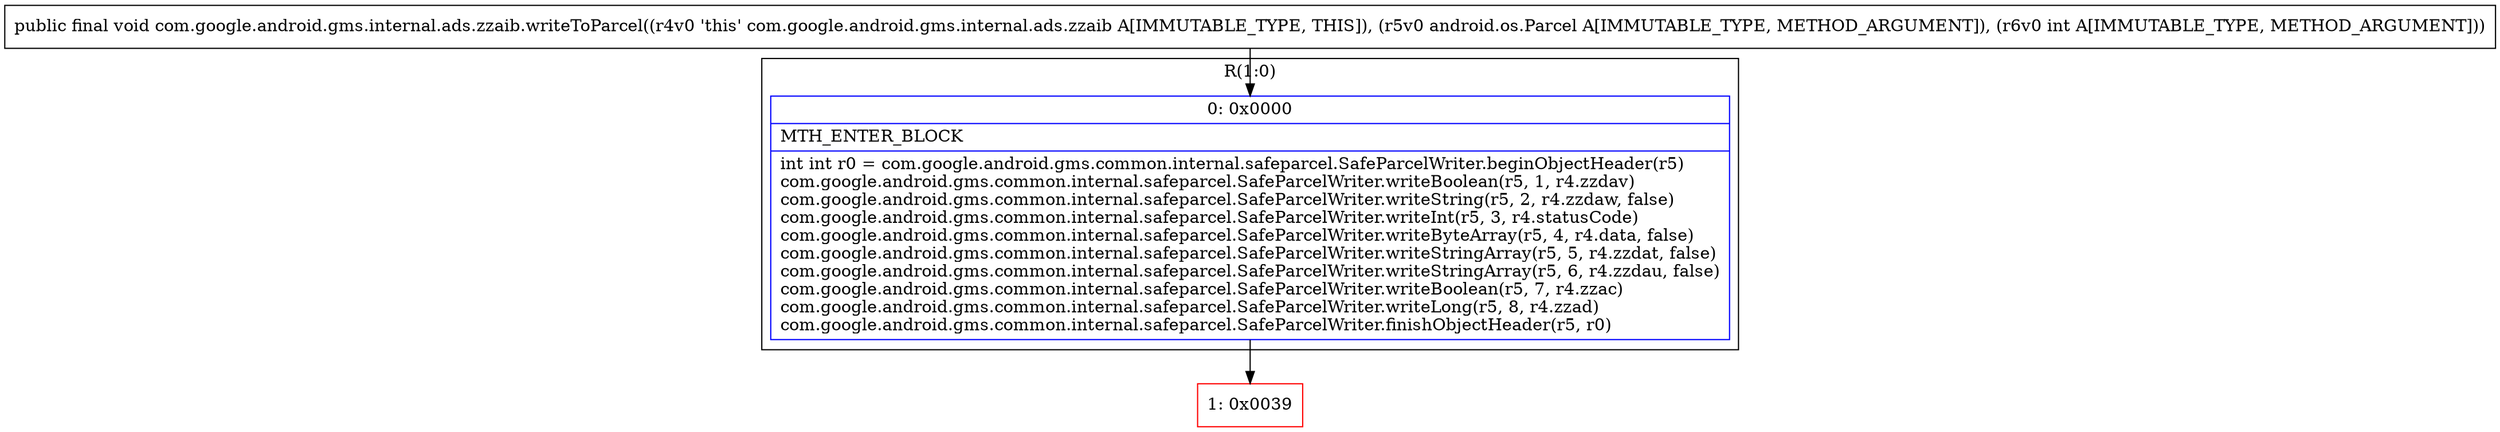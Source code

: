 digraph "CFG forcom.google.android.gms.internal.ads.zzaib.writeToParcel(Landroid\/os\/Parcel;I)V" {
subgraph cluster_Region_1309219799 {
label = "R(1:0)";
node [shape=record,color=blue];
Node_0 [shape=record,label="{0\:\ 0x0000|MTH_ENTER_BLOCK\l|int int r0 = com.google.android.gms.common.internal.safeparcel.SafeParcelWriter.beginObjectHeader(r5)\lcom.google.android.gms.common.internal.safeparcel.SafeParcelWriter.writeBoolean(r5, 1, r4.zzdav)\lcom.google.android.gms.common.internal.safeparcel.SafeParcelWriter.writeString(r5, 2, r4.zzdaw, false)\lcom.google.android.gms.common.internal.safeparcel.SafeParcelWriter.writeInt(r5, 3, r4.statusCode)\lcom.google.android.gms.common.internal.safeparcel.SafeParcelWriter.writeByteArray(r5, 4, r4.data, false)\lcom.google.android.gms.common.internal.safeparcel.SafeParcelWriter.writeStringArray(r5, 5, r4.zzdat, false)\lcom.google.android.gms.common.internal.safeparcel.SafeParcelWriter.writeStringArray(r5, 6, r4.zzdau, false)\lcom.google.android.gms.common.internal.safeparcel.SafeParcelWriter.writeBoolean(r5, 7, r4.zzac)\lcom.google.android.gms.common.internal.safeparcel.SafeParcelWriter.writeLong(r5, 8, r4.zzad)\lcom.google.android.gms.common.internal.safeparcel.SafeParcelWriter.finishObjectHeader(r5, r0)\l}"];
}
Node_1 [shape=record,color=red,label="{1\:\ 0x0039}"];
MethodNode[shape=record,label="{public final void com.google.android.gms.internal.ads.zzaib.writeToParcel((r4v0 'this' com.google.android.gms.internal.ads.zzaib A[IMMUTABLE_TYPE, THIS]), (r5v0 android.os.Parcel A[IMMUTABLE_TYPE, METHOD_ARGUMENT]), (r6v0 int A[IMMUTABLE_TYPE, METHOD_ARGUMENT])) }"];
MethodNode -> Node_0;
Node_0 -> Node_1;
}

